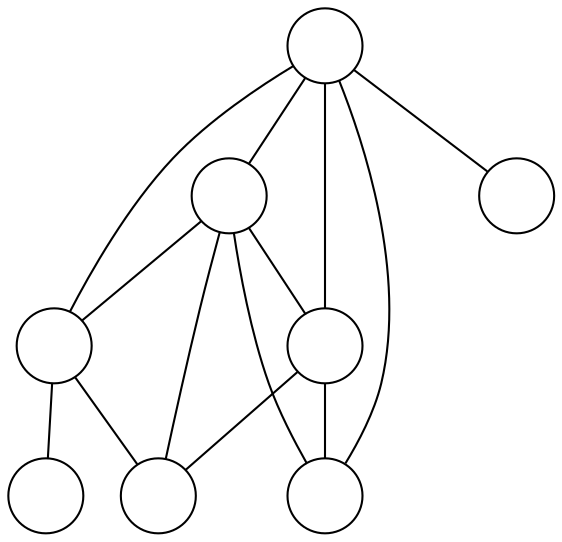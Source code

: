 graph G {
  node[label="", shape=circle]
  0;
  1;
  2;
  3;
  4;
  5;
  6;
  7;
  4 -- 0;
  4 -- 1;
  5 -- 0;
  5 -- 2;
  6 -- 0;
  6 -- 1;
  6 -- 4;
  6 -- 5;
  7 -- 1;
  7 -- 3;
  7 -- 4;
  7 -- 5;
  7 -- 6;
}

